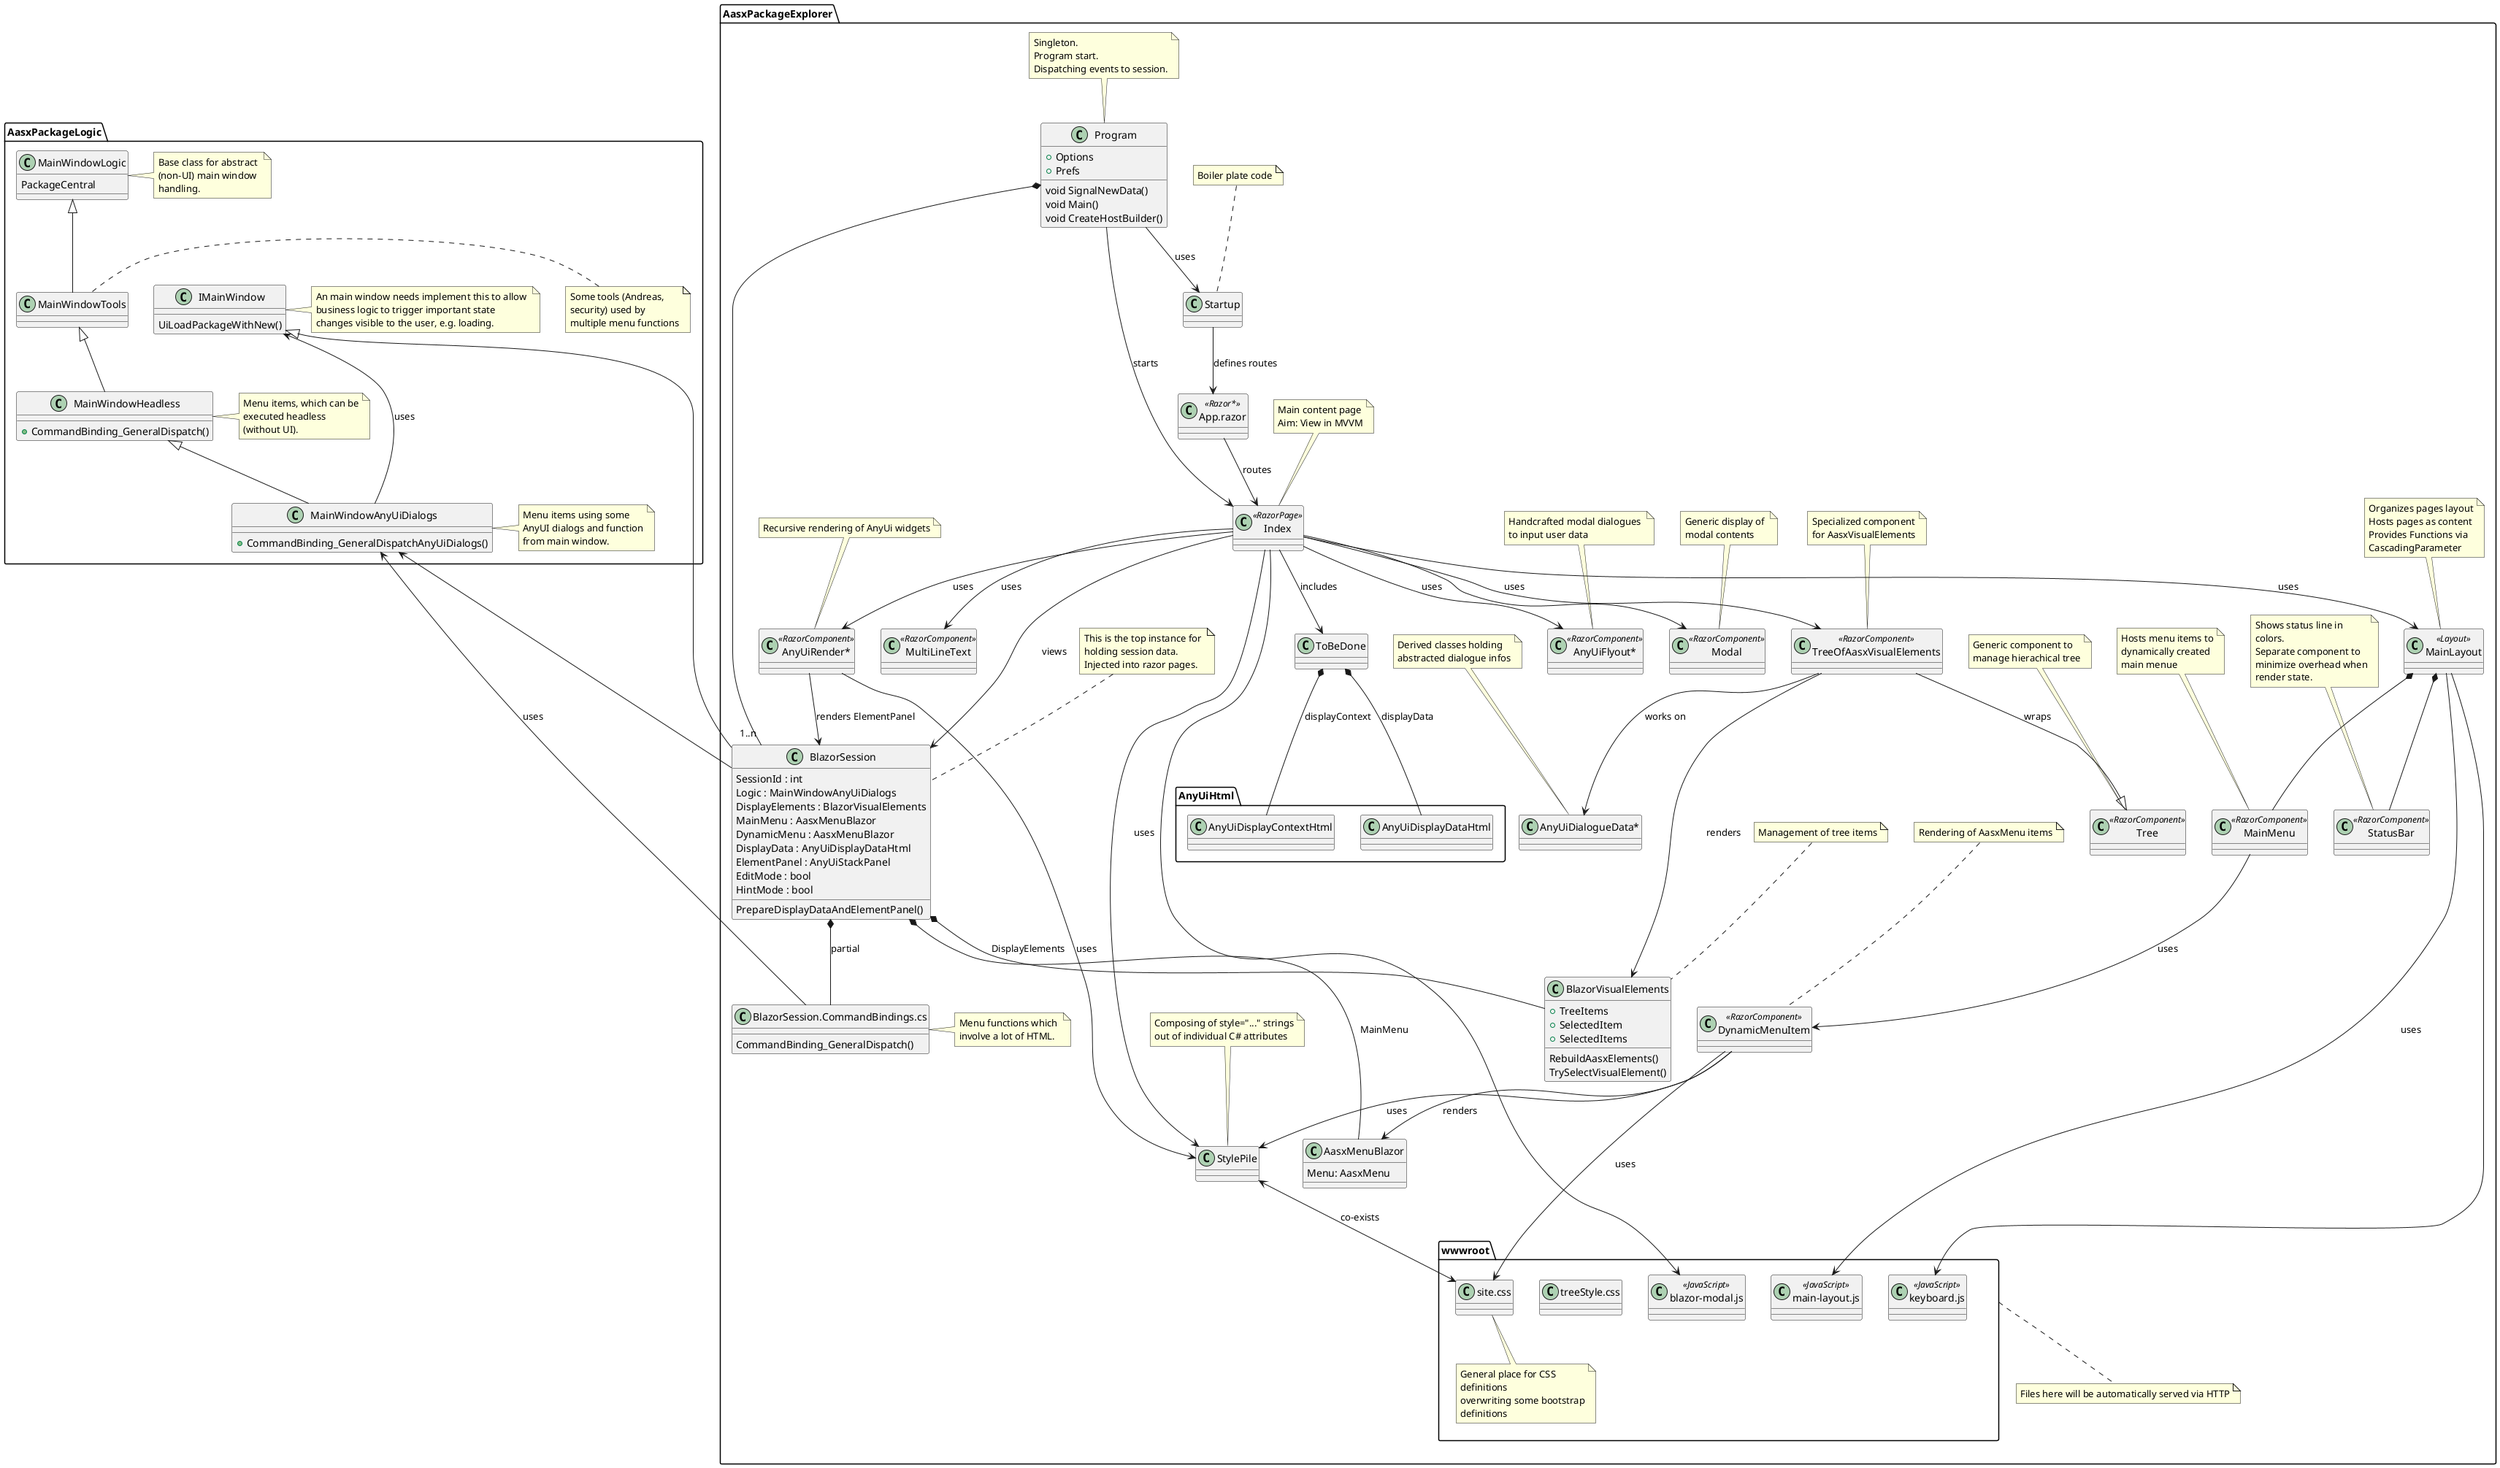 ﻿@startuml

package AasxPackageLogic {

class MainWindowLogic {
  PackageCentral
}
note right
  Base class for abstract 
  (non-UI) main window
  handling.
end note

class MainWindowTools
note right
  Some tools (Andreas,
  security) used by
  multiple menu functions
end note

MainWindowLogic <|-- MainWindowTools

class MainWindowHeadless {
  + CommandBinding_GeneralDispatch()
}
note right
  Menu items, which can be
  executed headless 
  (without UI).
end note

class MainWindowAnyUiDialogs {
  + CommandBinding_GeneralDispatchAnyUiDialogs()
}
note right
  Menu items using some 
  AnyUI dialogs and function
  from main window.
end note

MainWindowTools <|-- MainWindowHeadless

MainWindowHeadless <|-- MainWindowAnyUiDialogs

IMainWindow <--- MainWindowAnyUiDialogs : uses

class IMainWindow {
  UiLoadPackageWithNew()
}
note right
  An main window needs implement this to allow 
  business logic to trigger important state 
  changes visible to the user, e.g. loading.
end note

}

package AasxPackageExplorer {

class Program
{
  + Options
  + Prefs
  void SignalNewData()
  void Main()
  void CreateHostBuilder()
}
note top
  Singleton.
  Program start.
  Dispatching events to session.
end note

class Startup
note top
  Boiler plate code
end note

class "App.razor" as AppRazor <<Razor*>>

class BlazorSession
{
  SessionId : int
  Logic : MainWindowAnyUiDialogs
  DisplayElements : BlazorVisualElements
  MainMenu : AasxMenuBlazor
  DynamicMenu : AasxMenuBlazor
  DisplayData : AnyUiDisplayDataHtml
  ElementPanel : AnyUiStackPanel
  EditMode : bool
  HintMode : bool
  PrepareDisplayDataAndElementPanel()
}
note top
  This is the top instance for 
  holding session data.
  Injected into razor pages.
end note

class "BlazorSession.CommandBindings.cs" as BlazorSessionCommandBindings {
  CommandBinding_GeneralDispatch()
}
note right
  Menu functions which 
  involve a lot of HTML.
end note

BlazorSession *-- BlazorSessionCommandBindings : partial

MainWindowAnyUiDialogs <-- BlazorSessionCommandBindings : uses

class BlazorVisualElements
{
  + TreeItems
  + SelectedItem
  + SelectedItems
  RebuildAasxElements()
  TrySelectVisualElement()
}
note top
  Management of tree items
end note

class Index <<RazorPage>>
note top
  Main content page
  Aim: View in MVVM
end note

package AnyUiHtml
{
  class AnyUiDisplayDataHtml
  class AnyUiDisplayContextHtml
}

class MainLayout <<Layout>>
note top
  Organizes pages layout
  Hosts pages as content
  Provides Functions via 
  CascadingParameter
end note

class MainMenu <<RazorComponent>>
note top
  Hosts menu items to
  dynamically created
  main menue
end note

MainLayout *-- MainMenu

class StatusBar <<RazorComponent>>
note top
  Shows status line in
  colors.
  Separate component to
  minimize overhead when
  render state.
end note

MainLayout *-- StatusBar


class Tree <<RazorComponent>>
note top
  Generic component to 
  manage hierachical tree
end note

class TreeOfAasxVisualElements <<RazorComponent>>
note top
  Specialized component
  for AasxVisualElements
end note

class MultiLineText <<RazorComponent>>

class Modal <<RazorComponent>>
note top
  Generic display of 
  modal contents
end note

class DynamicMenuItem <<RazorComponent>>
note top
  Rendering of AasxMenu items
end note

class "AnyUiRender*" as AnyUiRenderStar <<RazorComponent>>
note top
  Recursive rendering of AnyUi widgets
end note

class "AnyUiDialogueData*" as AnyUiDialogueDataStar
note top
  Derived classes holding 
  abstracted dialogue infos
end note

class "AnyUiFlyout*" as AnyUiFlyoutStar <<RazorComponent>>
note top
  Handcrafted modal dialogues 
  to input user data
end note

class StylePile
note top
  Composing of style="..." strings
  out of individual C# attributes
end note

class AasxMenuBlazor
{
  Menu: AasxMenu
}

Package wwwroot
{
  class "main-layout.js" as MainLayoutJs <<JavaScript>>
  
  class "blazor-modal.js" as BlazorModalJs <<JavaScript>>
  
  class "keyboard.js" as KeyboardJs <<JavaScript>>

  class "treeStyle.css" as TreeStyleCss

  class "site.css" as SiteCss
  note bottom
    General place for CSS 
    definitions
    overwriting some bootstrap
    definitions  
  end note

}
note bottom of wwwroot
  Files here will be automatically served via HTTP
end note

Program *-- "1..n" BlazorSession

MainWindowAnyUiDialogs <--- BlazorSession
IMainWindow <|--- BlazorSession

BlazorSession *-- BlazorVisualElements : DisplayElements
BlazorSession *-- AasxMenuBlazor : MainMenu

Program --> Index : starts

Program --> Startup : uses
Startup --> AppRazor : defines routes

AppRazor --> Index : routes

Index --> BlazorSession : views
Index --> MainLayout : uses
Index --> TreeOfAasxVisualElements : uses
Index --> AnyUiFlyoutStar : uses

TreeOfAasxVisualElements --> AnyUiDialogueDataStar : works on

TreeOfAasxVisualElements --|> Tree : wraps

Index --> MultiLineText : uses
Index --> AnyUiRenderStar : uses

AnyUiRenderStar --> BlazorSession : renders ElementPanel


TreeOfAasxVisualElements --> BlazorVisualElements : renders

class ToBeDone
ToBeDone *-- AnyUiDisplayContextHtml : displayContext
ToBeDone *-- AnyUiDisplayDataHtml: displayData

Index --> ToBeDone : includes

AnyUiRenderStar --> StylePile : uses
Index --> StylePile : uses
DynamicMenuItem--> StylePile : uses
DynamicMenuItem--> SiteCss : uses
DynamicMenuItem --> AasxMenuBlazor : renders

MainLayout --> MainLayoutJs : uses
MainMenu --> DynamicMenuItem : uses

Index --> Modal
Index --> BlazorModalJs

MainLayout --> KeyboardJs

StylePile <--> SiteCss : co-exists

}

@enduml